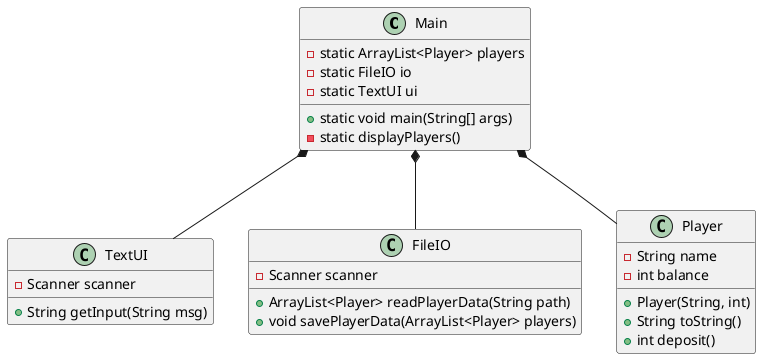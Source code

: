 
@startuml
'Utility klasse: TextUI.
'Håndtering af manglende data.
'Genbrug af bruger dialog



Main *-- TextUI
Main *-- FileIO
Main *-- Player




class Main{
- static ArrayList<Player> players
- static FileIO io
- static TextUI ui
+ static void main(String[] args)
- static displayPlayers()
}

Player  : - String name
Player  : - int balance
Player  : + Player(String, int)
Player  : + String toString()
Player  : + int deposit()



'todo - TextUI: copy  from drinksmenu (https://github.com/Dat1Cphbusiness/DrinksMenu/blob/main/TextUI.java)
TextUI : + String getInput(String msg)
TextUI : - Scanner scanner


FileIO : - Scanner scanner
FileIO : + ArrayList<Player> readPlayerData(String path)
FileIO : + void savePlayerData(ArrayList<Player> players)

@enduml